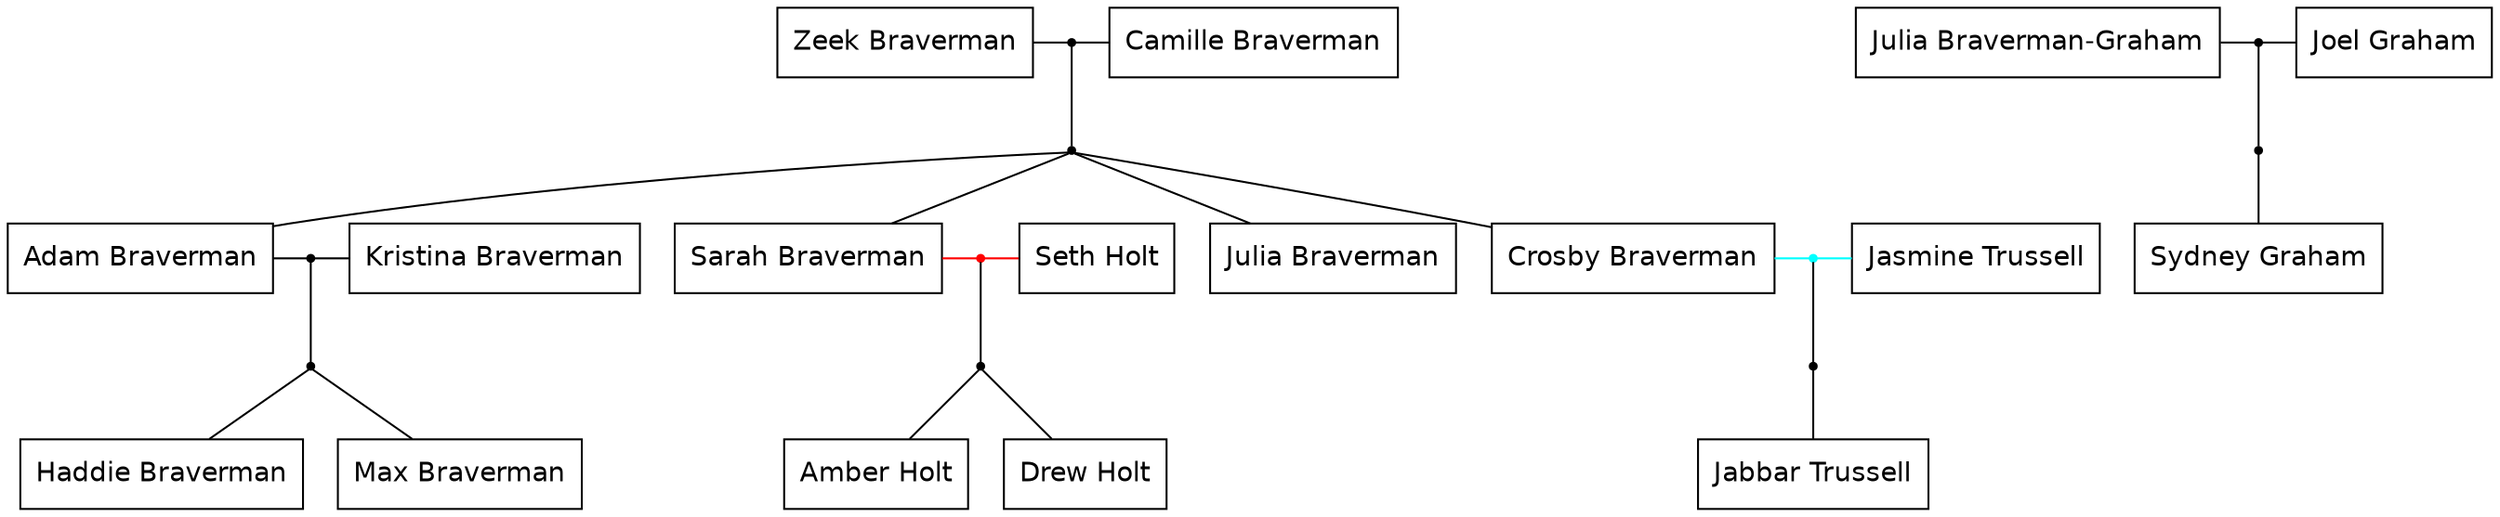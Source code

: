 graph {
  node [shape=box fontname=Helvetica]

  subgraph {
    rank=same
    "Zeek Braverman" -- "Zeek Braverman_Camille Braverman" -- "Camille Braverman"
    "Zeek Braverman_Camille Braverman" [shape=point]
  }

  "Zeek Braverman_Camille Braverman" -- "Zeek Braverman_Camille Braverman_sibs"

  "Zeek Braverman_Camille Braverman_sibs" [shape=point]

  "Zeek Braverman_Camille Braverman_sibs" -- "Adam Braverman"
  "Zeek Braverman_Camille Braverman_sibs" -- "Sarah Braverman"
  "Zeek Braverman_Camille Braverman_sibs" -- "Julia Braverman"
  "Zeek Braverman_Camille Braverman_sibs" -- "Crosby Braverman"

  subgraph {
    rank=same
    "Adam Braverman"
    "Sarah Braverman"
    "Julia Braverman"
    "Crosby Braverman"
  }

  subgraph {
    rank=same
    "Adam Braverman" -- "Adam Braverman_Kristina Braverman" -- "Kristina Braverman"
    "Adam Braverman_Kristina Braverman" [shape=point]
  }

  "Adam Braverman_Kristina Braverman" -- "Adam Braverman_Kristina Braverman_sibs"

  "Adam Braverman_Kristina Braverman_sibs" [shape=point]

  "Adam Braverman_Kristina Braverman_sibs" -- "Haddie Braverman"
  "Adam Braverman_Kristina Braverman_sibs" -- "Max Braverman"

  subgraph {
    rank=same
    "Haddie Braverman"
    "Max Braverman"
  }

  subgraph {
    rank=same
    "Sarah Braverman" -- "Sarah Braverman_Seth Holt" -- "Seth Holt" [color=red]
    "Sarah Braverman_Seth Holt" [color=red shape=point]
  }

  "Sarah Braverman_Seth Holt" -- "Sarah Braverman_Seth Holt_sibs"

  "Sarah Braverman_Seth Holt_sibs" [shape=point]

  "Sarah Braverman_Seth Holt_sibs" -- "Amber Holt"
  "Sarah Braverman_Seth Holt_sibs" -- "Drew Holt"

  subgraph {
    rank=same
    "Amber Holt"
    "Drew Holt"
  }

  subgraph {
    rank=same
    "Julia Braverman-Graham" -- "Julia Braverman-Graham_Joel Graham" -- "Joel Graham"
    "Julia Braverman-Graham_Joel Graham" [shape=point]
  }

  "Julia Braverman-Graham_Joel Graham" -- "Julia Braverman-Graham_Joel Graham_sibs"

  "Julia Braverman-Graham_Joel Graham_sibs" [shape=point]

  "Julia Braverman-Graham_Joel Graham_sibs" -- "Sydney Graham"

  subgraph {
    rank=same
    "Sydney Graham"
  }

  subgraph {
    rank=same
    "Crosby Braverman" -- "Crosby Braverman_Jasmine Trussell" -- "Jasmine Trussell" [color=cyan]
    "Crosby Braverman_Jasmine Trussell" [color=cyan shape=point]
  }

  "Crosby Braverman_Jasmine Trussell" -- "Crosby Braverman_Jasmine Trussell_sibs"

  "Crosby Braverman_Jasmine Trussell_sibs" [shape=point]

  "Crosby Braverman_Jasmine Trussell_sibs" -- "Jabbar Trussell"

  subgraph {
    rank=same
    "Jabbar Trussell"
  }

}